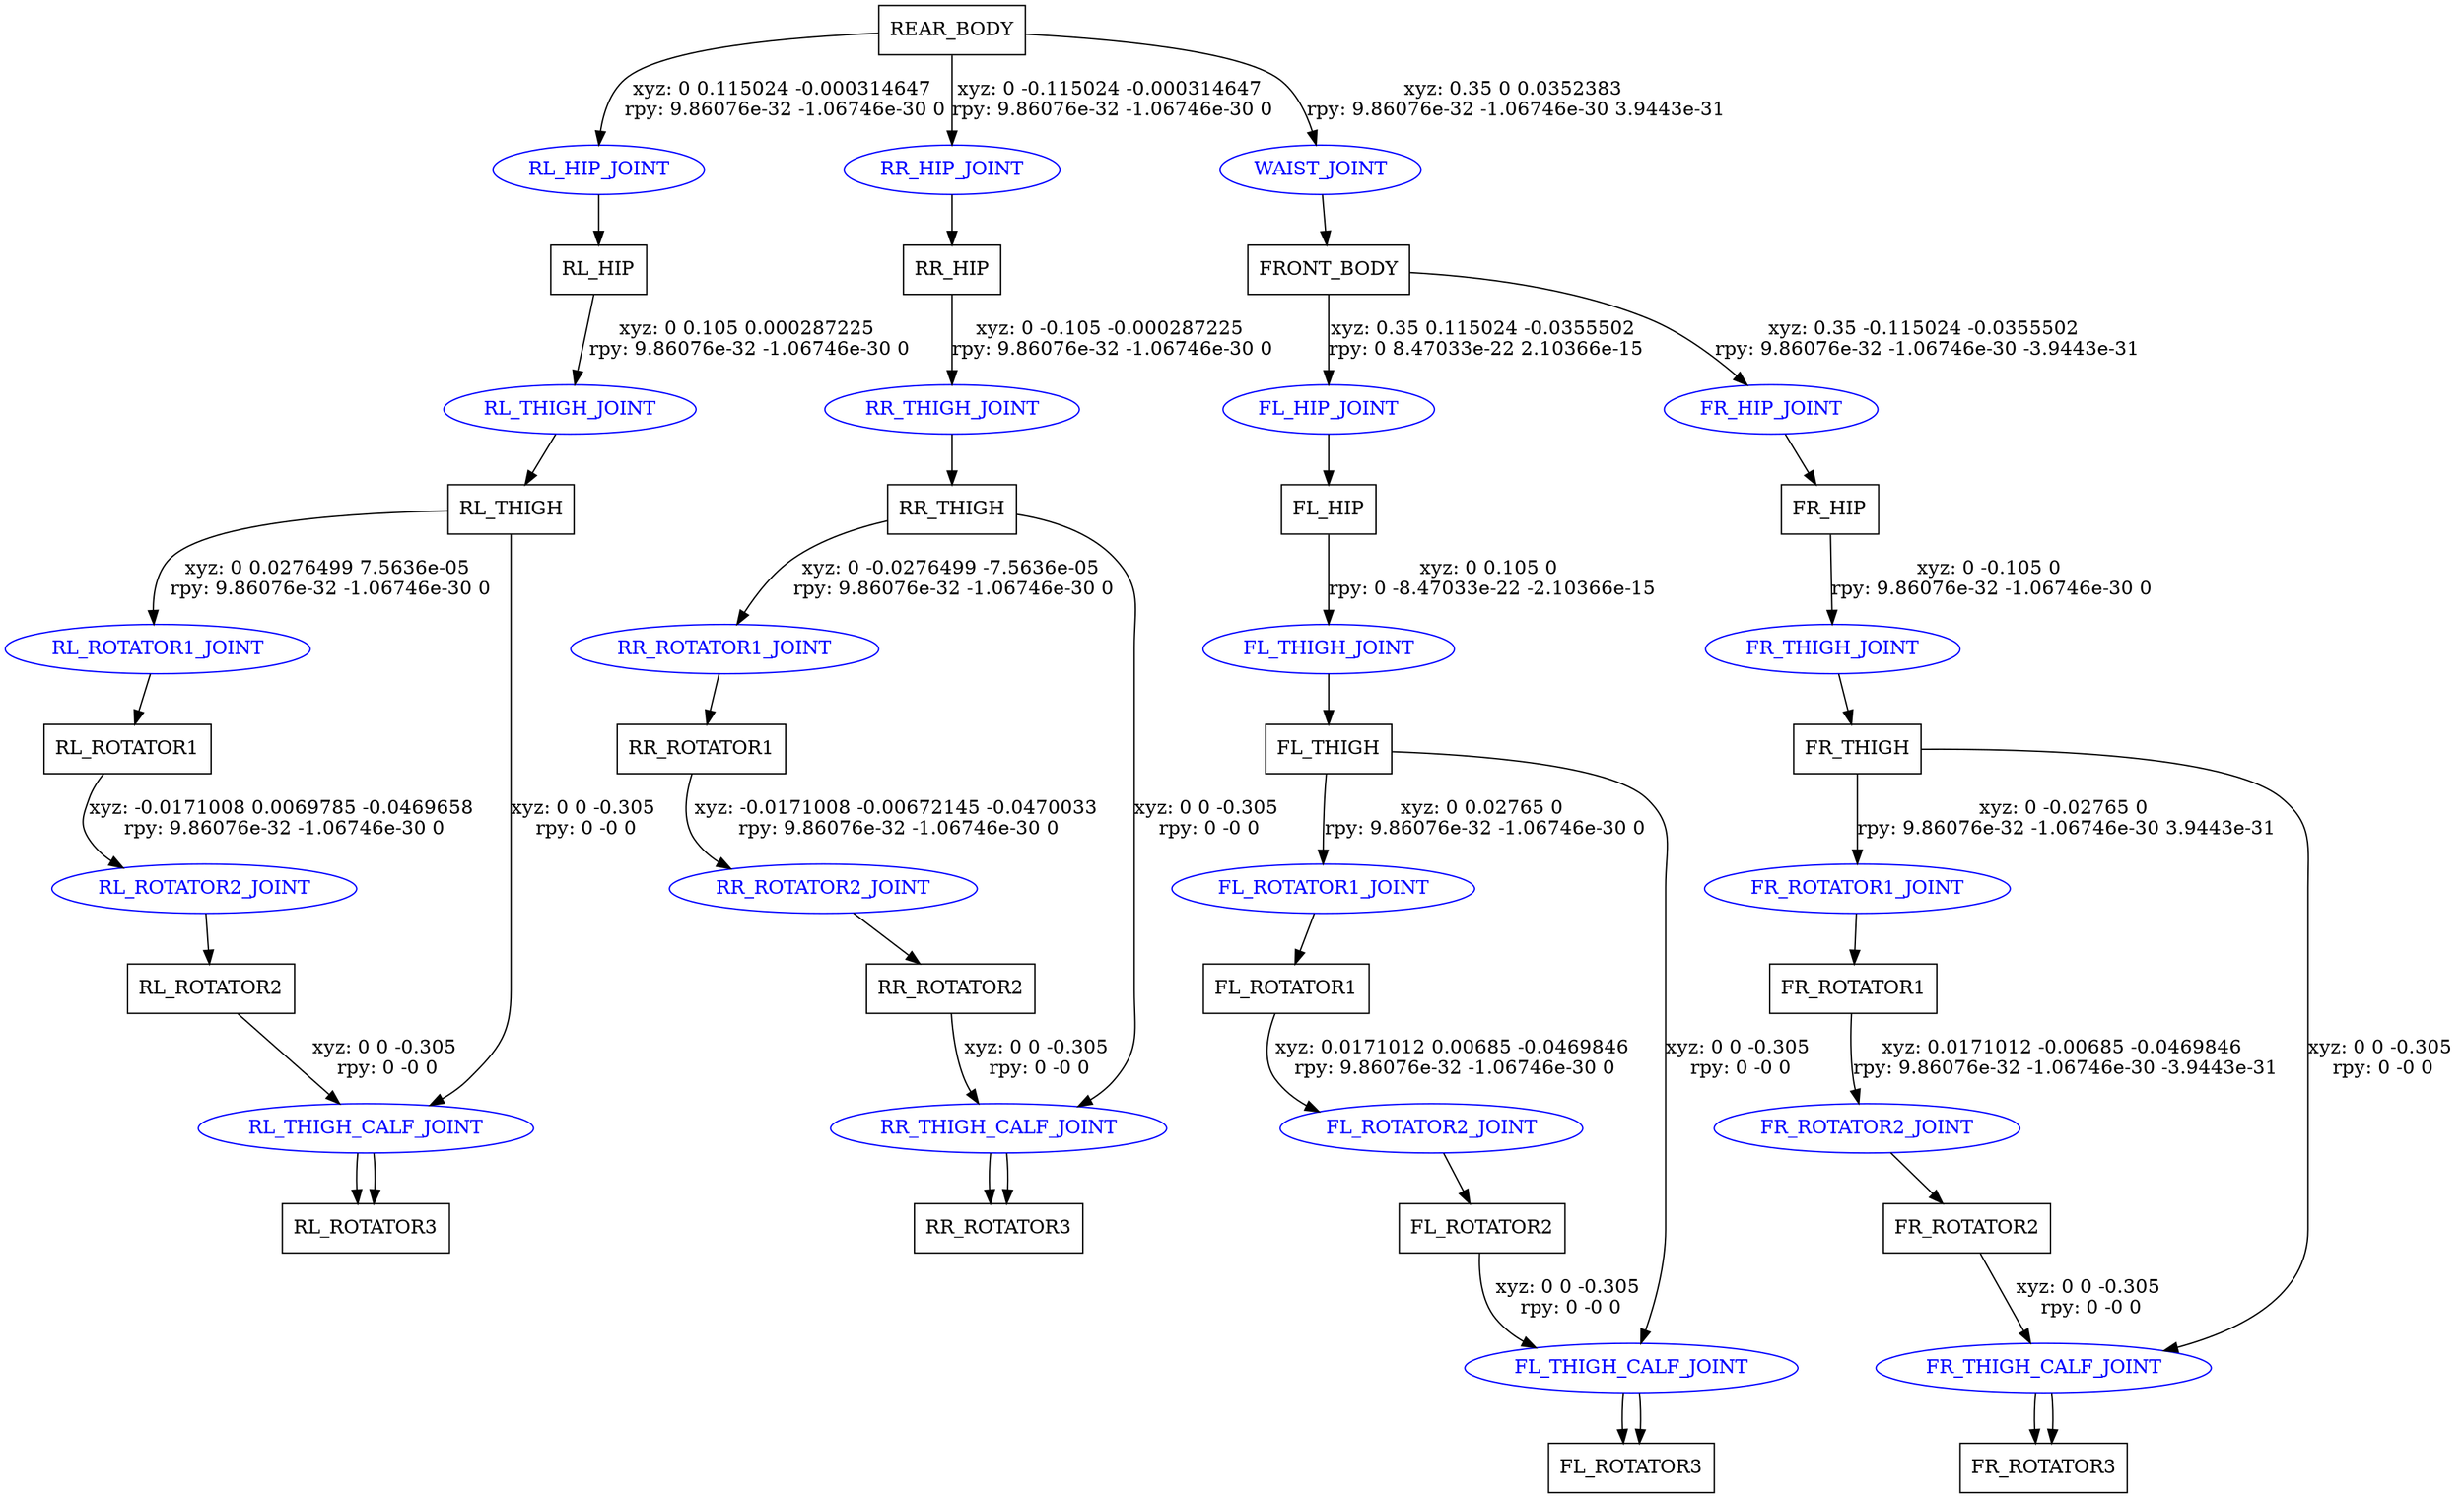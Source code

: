 digraph G {
node [shape=box];
"REAR_BODY" [label="REAR_BODY"];
"RL_HIP" [label="RL_HIP"];
"RL_THIGH" [label="RL_THIGH"];
"RL_ROTATOR1" [label="RL_ROTATOR1"];
"RL_ROTATOR2" [label="RL_ROTATOR2"];
"RL_ROTATOR3" [label="RL_ROTATOR3"];
"RL_ROTATOR3" [label="RL_ROTATOR3"];
"RR_HIP" [label="RR_HIP"];
"RR_THIGH" [label="RR_THIGH"];
"RR_ROTATOR1" [label="RR_ROTATOR1"];
"RR_ROTATOR2" [label="RR_ROTATOR2"];
"RR_ROTATOR3" [label="RR_ROTATOR3"];
"RR_ROTATOR3" [label="RR_ROTATOR3"];
"FRONT_BODY" [label="FRONT_BODY"];
"FL_HIP" [label="FL_HIP"];
"FL_THIGH" [label="FL_THIGH"];
"FL_ROTATOR1" [label="FL_ROTATOR1"];
"FL_ROTATOR2" [label="FL_ROTATOR2"];
"FL_ROTATOR3" [label="FL_ROTATOR3"];
"FL_ROTATOR3" [label="FL_ROTATOR3"];
"FR_HIP" [label="FR_HIP"];
"FR_THIGH" [label="FR_THIGH"];
"FR_ROTATOR1" [label="FR_ROTATOR1"];
"FR_ROTATOR2" [label="FR_ROTATOR2"];
"FR_ROTATOR3" [label="FR_ROTATOR3"];
"FR_ROTATOR3" [label="FR_ROTATOR3"];
node [shape=ellipse, color=blue, fontcolor=blue];
"REAR_BODY" -> "RL_HIP_JOINT" [label="xyz: 0 0.115024 -0.000314647 \nrpy: 9.86076e-32 -1.06746e-30 0"]
"RL_HIP_JOINT" -> "RL_HIP"
"RL_HIP" -> "RL_THIGH_JOINT" [label="xyz: 0 0.105 0.000287225 \nrpy: 9.86076e-32 -1.06746e-30 0"]
"RL_THIGH_JOINT" -> "RL_THIGH"
"RL_THIGH" -> "RL_ROTATOR1_JOINT" [label="xyz: 0 0.0276499 7.5636e-05 \nrpy: 9.86076e-32 -1.06746e-30 0"]
"RL_ROTATOR1_JOINT" -> "RL_ROTATOR1"
"RL_ROTATOR1" -> "RL_ROTATOR2_JOINT" [label="xyz: -0.0171008 0.0069785 -0.0469658 \nrpy: 9.86076e-32 -1.06746e-30 0"]
"RL_ROTATOR2_JOINT" -> "RL_ROTATOR2"
"RL_ROTATOR2" -> "RL_THIGH_CALF_JOINT" [label="xyz: 0 0 -0.305 \nrpy: 0 -0 0"]
"RL_THIGH_CALF_JOINT" -> "RL_ROTATOR3"
"RL_THIGH" -> "RL_THIGH_CALF_JOINT" [label="xyz: 0 0 -0.305 \nrpy: 0 -0 0"]
"RL_THIGH_CALF_JOINT" -> "RL_ROTATOR3"
"REAR_BODY" -> "RR_HIP_JOINT" [label="xyz: 0 -0.115024 -0.000314647 \nrpy: 9.86076e-32 -1.06746e-30 0"]
"RR_HIP_JOINT" -> "RR_HIP"
"RR_HIP" -> "RR_THIGH_JOINT" [label="xyz: 0 -0.105 -0.000287225 \nrpy: 9.86076e-32 -1.06746e-30 0"]
"RR_THIGH_JOINT" -> "RR_THIGH"
"RR_THIGH" -> "RR_ROTATOR1_JOINT" [label="xyz: 0 -0.0276499 -7.5636e-05 \nrpy: 9.86076e-32 -1.06746e-30 0"]
"RR_ROTATOR1_JOINT" -> "RR_ROTATOR1"
"RR_ROTATOR1" -> "RR_ROTATOR2_JOINT" [label="xyz: -0.0171008 -0.00672145 -0.0470033 \nrpy: 9.86076e-32 -1.06746e-30 0"]
"RR_ROTATOR2_JOINT" -> "RR_ROTATOR2"
"RR_ROTATOR2" -> "RR_THIGH_CALF_JOINT" [label="xyz: 0 0 -0.305 \nrpy: 0 -0 0"]
"RR_THIGH_CALF_JOINT" -> "RR_ROTATOR3"
"RR_THIGH" -> "RR_THIGH_CALF_JOINT" [label="xyz: 0 0 -0.305 \nrpy: 0 -0 0"]
"RR_THIGH_CALF_JOINT" -> "RR_ROTATOR3"
"REAR_BODY" -> "WAIST_JOINT" [label="xyz: 0.35 0 0.0352383 \nrpy: 9.86076e-32 -1.06746e-30 3.9443e-31"]
"WAIST_JOINT" -> "FRONT_BODY"
"FRONT_BODY" -> "FL_HIP_JOINT" [label="xyz: 0.35 0.115024 -0.0355502 \nrpy: 0 8.47033e-22 2.10366e-15"]
"FL_HIP_JOINT" -> "FL_HIP"
"FL_HIP" -> "FL_THIGH_JOINT" [label="xyz: 0 0.105 0 \nrpy: 0 -8.47033e-22 -2.10366e-15"]
"FL_THIGH_JOINT" -> "FL_THIGH"
"FL_THIGH" -> "FL_ROTATOR1_JOINT" [label="xyz: 0 0.02765 0 \nrpy: 9.86076e-32 -1.06746e-30 0"]
"FL_ROTATOR1_JOINT" -> "FL_ROTATOR1"
"FL_ROTATOR1" -> "FL_ROTATOR2_JOINT" [label="xyz: 0.0171012 0.00685 -0.0469846 \nrpy: 9.86076e-32 -1.06746e-30 0"]
"FL_ROTATOR2_JOINT" -> "FL_ROTATOR2"
"FL_ROTATOR2" -> "FL_THIGH_CALF_JOINT" [label="xyz: 0 0 -0.305 \nrpy: 0 -0 0"]
"FL_THIGH_CALF_JOINT" -> "FL_ROTATOR3"
"FL_THIGH" -> "FL_THIGH_CALF_JOINT" [label="xyz: 0 0 -0.305 \nrpy: 0 -0 0"]
"FL_THIGH_CALF_JOINT" -> "FL_ROTATOR3"
"FRONT_BODY" -> "FR_HIP_JOINT" [label="xyz: 0.35 -0.115024 -0.0355502 \nrpy: 9.86076e-32 -1.06746e-30 -3.9443e-31"]
"FR_HIP_JOINT" -> "FR_HIP"
"FR_HIP" -> "FR_THIGH_JOINT" [label="xyz: 0 -0.105 0 \nrpy: 9.86076e-32 -1.06746e-30 0"]
"FR_THIGH_JOINT" -> "FR_THIGH"
"FR_THIGH" -> "FR_ROTATOR1_JOINT" [label="xyz: 0 -0.02765 0 \nrpy: 9.86076e-32 -1.06746e-30 3.9443e-31"]
"FR_ROTATOR1_JOINT" -> "FR_ROTATOR1"
"FR_ROTATOR1" -> "FR_ROTATOR2_JOINT" [label="xyz: 0.0171012 -0.00685 -0.0469846 \nrpy: 9.86076e-32 -1.06746e-30 -3.9443e-31"]
"FR_ROTATOR2_JOINT" -> "FR_ROTATOR2"
"FR_ROTATOR2" -> "FR_THIGH_CALF_JOINT" [label="xyz: 0 0 -0.305 \nrpy: 0 -0 0"]
"FR_THIGH_CALF_JOINT" -> "FR_ROTATOR3"
"FR_THIGH" -> "FR_THIGH_CALF_JOINT" [label="xyz: 0 0 -0.305 \nrpy: 0 -0 0"]
"FR_THIGH_CALF_JOINT" -> "FR_ROTATOR3"
}
